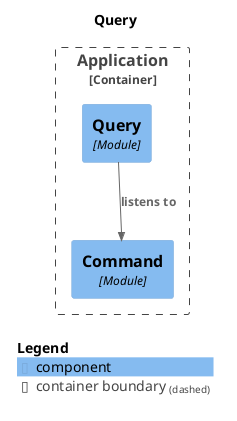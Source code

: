 @startuml
set separator none
title Query

top to bottom direction

!include <C4/C4>
!include <C4/C4_Context>
!include <C4/C4_Component>

Container_Boundary("Application.Application_boundary", "Application", $tags="") {
  Component(Application.Application.Command, "Command", $techn="Module", $descr="", $tags="", $link="")
  Component(Application.Application.Query, "Query", $techn="Module", $descr="", $tags="", $link="")
}

Rel(Application.Application.Query, Application.Application.Command, "listens to", $techn="", $tags="", $link="")

SHOW_LEGEND(true)
@enduml